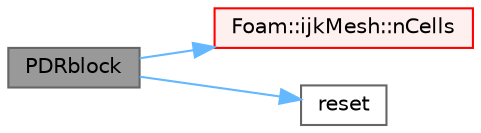 digraph "PDRblock"
{
 // LATEX_PDF_SIZE
  bgcolor="transparent";
  edge [fontname=Helvetica,fontsize=10,labelfontname=Helvetica,labelfontsize=10];
  node [fontname=Helvetica,fontsize=10,shape=box,height=0.2,width=0.4];
  rankdir="LR";
  Node1 [id="Node000001",label="PDRblock",height=0.2,width=0.4,color="gray40", fillcolor="grey60", style="filled", fontcolor="black",tooltip=" "];
  Node1 -> Node2 [id="edge1_Node000001_Node000002",color="steelblue1",style="solid",tooltip=" "];
  Node2 [id="Node000002",label="Foam::ijkMesh::nCells",height=0.2,width=0.4,color="red", fillcolor="#FFF0F0", style="filled",URL="$classFoam_1_1ijkMesh.html#aa9b1d9b9ac730ab1e6b7bc1f5246aee9",tooltip=" "];
  Node1 -> Node4 [id="edge2_Node000001_Node000004",color="steelblue1",style="solid",tooltip=" "];
  Node4 [id="Node000004",label="reset",height=0.2,width=0.4,color="grey40", fillcolor="white", style="filled",URL="$classFoam_1_1PDRblock.html#a6ef38dee9b97ad84b7c23aea83b71abf",tooltip=" "];
}
